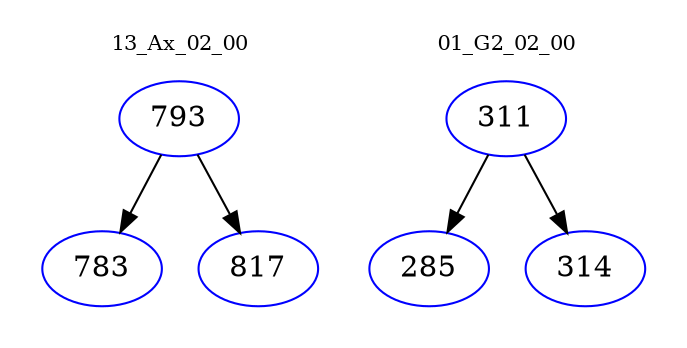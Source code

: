 digraph{
subgraph cluster_0 {
color = white
label = "13_Ax_02_00";
fontsize=10;
T0_793 [label="793", color="blue"]
T0_793 -> T0_783 [color="black"]
T0_783 [label="783", color="blue"]
T0_793 -> T0_817 [color="black"]
T0_817 [label="817", color="blue"]
}
subgraph cluster_1 {
color = white
label = "01_G2_02_00";
fontsize=10;
T1_311 [label="311", color="blue"]
T1_311 -> T1_285 [color="black"]
T1_285 [label="285", color="blue"]
T1_311 -> T1_314 [color="black"]
T1_314 [label="314", color="blue"]
}
}
